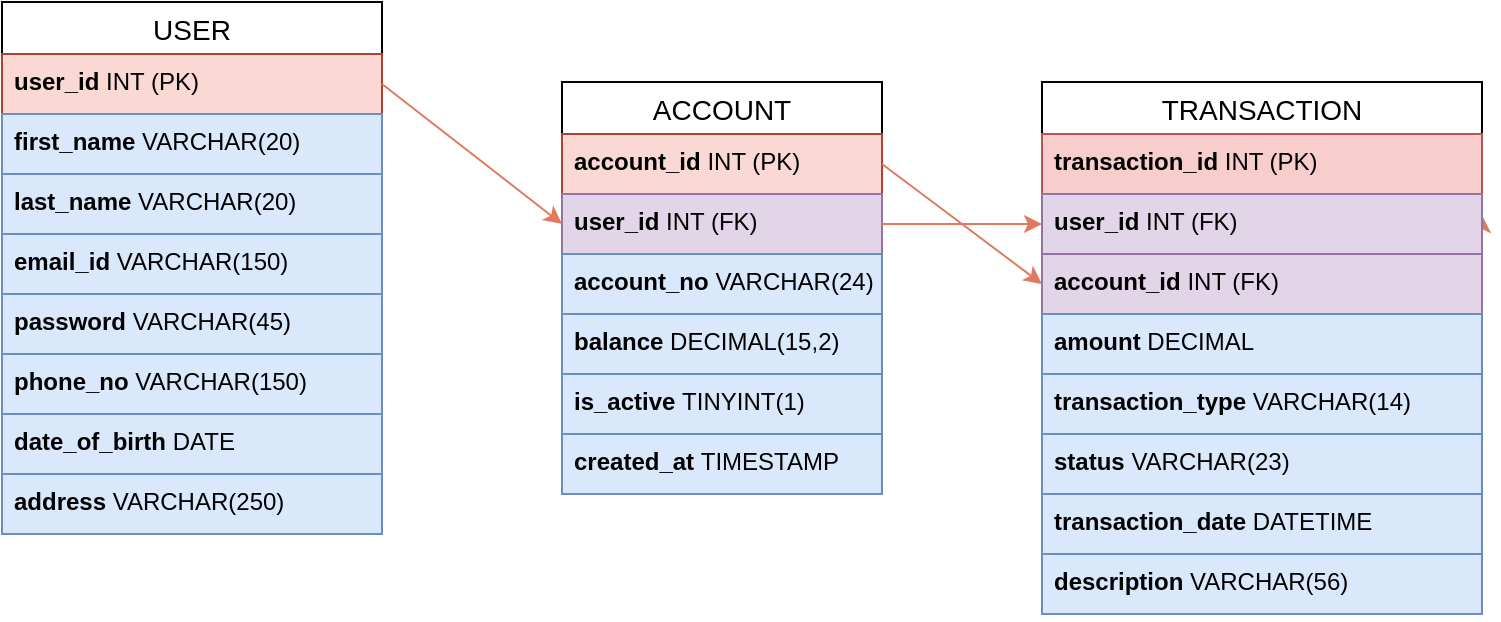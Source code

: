 <mxfile version="26.0.11">
  <diagram name="Page-1" id="YR0rDvhQmWyRNPJq4yoL">
    <mxGraphModel dx="1563" dy="1898" grid="1" gridSize="10" guides="1" tooltips="1" connect="1" arrows="1" fold="1" page="1" pageScale="1" pageWidth="850" pageHeight="1100" math="0" shadow="0">
      <root>
        <mxCell id="0" />
        <mxCell id="1" parent="0" />
        <mxCell id="pQIDcCW_DGdcpO9qJCmn-42" value="USER" style="swimlane;fontStyle=0;childLayout=stackLayout;horizontal=1;startSize=26;horizontalStack=0;resizeParent=1;resizeParentMax=0;resizeLast=0;collapsible=1;marginBottom=0;align=center;fontSize=14;labelBackgroundColor=none;" vertex="1" parent="1">
          <mxGeometry y="-320" width="190" height="266" as="geometry">
            <mxRectangle x="150" y="-280" width="80" height="30" as="alternateBounds" />
          </mxGeometry>
        </mxCell>
        <mxCell id="pQIDcCW_DGdcpO9qJCmn-52" value="&lt;div&gt;&lt;b&gt;user_id&lt;/b&gt; INT (PK)&lt;/div&gt;" style="text;strokeColor=#ae4132;fillColor=#fad9d5;spacingLeft=4;spacingRight=4;overflow=hidden;rotatable=0;points=[[0,0.5],[1,0.5]];portConstraint=eastwest;fontSize=12;whiteSpace=wrap;html=1;labelBackgroundColor=none;" vertex="1" parent="pQIDcCW_DGdcpO9qJCmn-42">
          <mxGeometry y="26" width="190" height="30" as="geometry" />
        </mxCell>
        <mxCell id="pQIDcCW_DGdcpO9qJCmn-45" value="&lt;b&gt;first_name &lt;/b&gt;VARCHAR(20)&lt;div&gt;&lt;br&gt;&lt;/div&gt;&lt;div&gt;&lt;br&gt;&lt;/div&gt;" style="text;strokeColor=#6c8ebf;fillColor=#dae8fc;spacingLeft=4;spacingRight=4;overflow=hidden;rotatable=0;points=[[0,0.5],[1,0.5]];portConstraint=eastwest;fontSize=12;whiteSpace=wrap;html=1;labelBackgroundColor=none;" vertex="1" parent="pQIDcCW_DGdcpO9qJCmn-42">
          <mxGeometry y="56" width="190" height="30" as="geometry" />
        </mxCell>
        <mxCell id="pQIDcCW_DGdcpO9qJCmn-50" value="&lt;b&gt;last_name &lt;/b&gt;VARCHAR(20)" style="text;strokeColor=#6c8ebf;fillColor=#dae8fc;spacingLeft=4;spacingRight=4;overflow=hidden;rotatable=0;points=[[0,0.5],[1,0.5]];portConstraint=eastwest;fontSize=12;whiteSpace=wrap;html=1;labelBackgroundColor=none;" vertex="1" parent="pQIDcCW_DGdcpO9qJCmn-42">
          <mxGeometry y="86" width="190" height="30" as="geometry" />
        </mxCell>
        <mxCell id="pQIDcCW_DGdcpO9qJCmn-51" value="&lt;div&gt;&lt;b&gt;email_id &lt;/b&gt;VARCHAR(150)&lt;/div&gt;" style="text;strokeColor=#6c8ebf;fillColor=#dae8fc;spacingLeft=4;spacingRight=4;overflow=hidden;rotatable=0;points=[[0,0.5],[1,0.5]];portConstraint=eastwest;fontSize=12;whiteSpace=wrap;html=1;labelBackgroundColor=none;" vertex="1" parent="pQIDcCW_DGdcpO9qJCmn-42">
          <mxGeometry y="116" width="190" height="30" as="geometry" />
        </mxCell>
        <mxCell id="pQIDcCW_DGdcpO9qJCmn-61" value="&lt;b&gt;password &lt;/b&gt;VARCHAR(45)" style="text;strokeColor=#6c8ebf;fillColor=#dae8fc;spacingLeft=4;spacingRight=4;overflow=hidden;rotatable=0;points=[[0,0.5],[1,0.5]];portConstraint=eastwest;fontSize=12;whiteSpace=wrap;html=1;labelBackgroundColor=none;" vertex="1" parent="pQIDcCW_DGdcpO9qJCmn-42">
          <mxGeometry y="146" width="190" height="30" as="geometry" />
        </mxCell>
        <mxCell id="pQIDcCW_DGdcpO9qJCmn-53" value="&lt;div&gt;&lt;b&gt;phone_no &lt;/b&gt;VARCHAR(150)&lt;/div&gt;" style="text;strokeColor=#6c8ebf;fillColor=#dae8fc;spacingLeft=4;spacingRight=4;overflow=hidden;rotatable=0;points=[[0,0.5],[1,0.5]];portConstraint=eastwest;fontSize=12;whiteSpace=wrap;html=1;labelBackgroundColor=none;" vertex="1" parent="pQIDcCW_DGdcpO9qJCmn-42">
          <mxGeometry y="176" width="190" height="30" as="geometry" />
        </mxCell>
        <mxCell id="pQIDcCW_DGdcpO9qJCmn-59" value="&lt;b&gt;date_of_birth &lt;/b&gt;DATE" style="text;strokeColor=#6c8ebf;fillColor=#dae8fc;spacingLeft=4;spacingRight=4;overflow=hidden;rotatable=0;points=[[0,0.5],[1,0.5]];portConstraint=eastwest;fontSize=12;whiteSpace=wrap;html=1;labelBackgroundColor=none;" vertex="1" parent="pQIDcCW_DGdcpO9qJCmn-42">
          <mxGeometry y="206" width="190" height="30" as="geometry" />
        </mxCell>
        <mxCell id="pQIDcCW_DGdcpO9qJCmn-60" value="&lt;b&gt;address &lt;/b&gt;VARCHAR(250)" style="text;strokeColor=#6c8ebf;fillColor=#dae8fc;spacingLeft=4;spacingRight=4;overflow=hidden;rotatable=0;points=[[0,0.5],[1,0.5]];portConstraint=eastwest;fontSize=12;whiteSpace=wrap;html=1;labelBackgroundColor=none;" vertex="1" parent="pQIDcCW_DGdcpO9qJCmn-42">
          <mxGeometry y="236" width="190" height="30" as="geometry" />
        </mxCell>
        <mxCell id="pQIDcCW_DGdcpO9qJCmn-66" value="ACCOUNT" style="swimlane;fontStyle=0;childLayout=stackLayout;horizontal=1;startSize=26;horizontalStack=0;resizeParent=1;resizeParentMax=0;resizeLast=0;collapsible=1;marginBottom=0;align=center;fontSize=14;" vertex="1" parent="1">
          <mxGeometry x="280" y="-280" width="160" height="206" as="geometry" />
        </mxCell>
        <mxCell id="pQIDcCW_DGdcpO9qJCmn-67" value="&lt;b&gt;account_id &lt;/b&gt;INT (PK)" style="text;strokeColor=#ae4132;fillColor=#fad9d5;spacingLeft=4;spacingRight=4;overflow=hidden;rotatable=0;points=[[0,0.5],[1,0.5]];portConstraint=eastwest;fontSize=12;whiteSpace=wrap;html=1;" vertex="1" parent="pQIDcCW_DGdcpO9qJCmn-66">
          <mxGeometry y="26" width="160" height="30" as="geometry" />
        </mxCell>
        <mxCell id="pQIDcCW_DGdcpO9qJCmn-68" value="&lt;b&gt;user_id &lt;/b&gt;INT (FK)" style="text;spacingLeft=4;spacingRight=4;overflow=hidden;rotatable=0;points=[[0,0.5],[1,0.5]];portConstraint=eastwest;fontSize=12;whiteSpace=wrap;html=1;fillColor=#e1d5e7;strokeColor=#9673a6;" vertex="1" parent="pQIDcCW_DGdcpO9qJCmn-66">
          <mxGeometry y="56" width="160" height="30" as="geometry" />
        </mxCell>
        <mxCell id="pQIDcCW_DGdcpO9qJCmn-69" value="&lt;span class=&quot;hljs-type&quot;&gt;&lt;b&gt;account_no &lt;/b&gt;VARCHAR&lt;/span&gt;(&lt;span class=&quot;hljs-number&quot;&gt;24&lt;/span&gt;)" style="text;strokeColor=#6c8ebf;fillColor=#dae8fc;spacingLeft=4;spacingRight=4;overflow=hidden;rotatable=0;points=[[0,0.5],[1,0.5]];portConstraint=eastwest;fontSize=12;whiteSpace=wrap;html=1;" vertex="1" parent="pQIDcCW_DGdcpO9qJCmn-66">
          <mxGeometry y="86" width="160" height="30" as="geometry" />
        </mxCell>
        <mxCell id="pQIDcCW_DGdcpO9qJCmn-70" value="&lt;b&gt;balance &lt;/b&gt;&lt;span class=&quot;hljs-type&quot;&gt;DECIMAL&lt;/span&gt;(&lt;span class=&quot;hljs-number&quot;&gt;15&lt;/span&gt;,&lt;span class=&quot;hljs-number&quot;&gt;2&lt;/span&gt;)" style="text;strokeColor=#6c8ebf;fillColor=#dae8fc;spacingLeft=4;spacingRight=4;overflow=hidden;rotatable=0;points=[[0,0.5],[1,0.5]];portConstraint=eastwest;fontSize=12;whiteSpace=wrap;html=1;" vertex="1" parent="pQIDcCW_DGdcpO9qJCmn-66">
          <mxGeometry y="116" width="160" height="30" as="geometry" />
        </mxCell>
        <mxCell id="pQIDcCW_DGdcpO9qJCmn-71" value="&lt;b&gt;is_active &lt;/b&gt;TINYINT(&lt;span class=&quot;hljs-number&quot;&gt;1&lt;/span&gt;)" style="text;strokeColor=#6c8ebf;fillColor=#dae8fc;spacingLeft=4;spacingRight=4;overflow=hidden;rotatable=0;points=[[0,0.5],[1,0.5]];portConstraint=eastwest;fontSize=12;whiteSpace=wrap;html=1;" vertex="1" parent="pQIDcCW_DGdcpO9qJCmn-66">
          <mxGeometry y="146" width="160" height="30" as="geometry" />
        </mxCell>
        <mxCell id="pQIDcCW_DGdcpO9qJCmn-72" value="&lt;b&gt;created_at&amp;nbsp;&lt;/b&gt;TIMESTAMP" style="text;strokeColor=#6c8ebf;fillColor=#dae8fc;spacingLeft=4;spacingRight=4;overflow=hidden;rotatable=0;points=[[0,0.5],[1,0.5]];portConstraint=eastwest;fontSize=12;whiteSpace=wrap;html=1;" vertex="1" parent="pQIDcCW_DGdcpO9qJCmn-66">
          <mxGeometry y="176" width="160" height="30" as="geometry" />
        </mxCell>
        <mxCell id="pQIDcCW_DGdcpO9qJCmn-73" style="edgeStyle=none;rounded=0;orthogonalLoop=1;jettySize=auto;html=1;exitX=1;exitY=0.5;exitDx=0;exitDy=0;strokeColor=#E07A5F;fontColor=#393C56;fillColor=#F2CC8F;entryX=0;entryY=0.5;entryDx=0;entryDy=0;" edge="1" parent="1" source="pQIDcCW_DGdcpO9qJCmn-52" target="pQIDcCW_DGdcpO9qJCmn-68">
          <mxGeometry relative="1" as="geometry">
            <mxPoint x="230" y="-280" as="targetPoint" />
          </mxGeometry>
        </mxCell>
        <mxCell id="pQIDcCW_DGdcpO9qJCmn-74" value="TRANSACTION" style="swimlane;fontStyle=0;childLayout=stackLayout;horizontal=1;startSize=26;horizontalStack=0;resizeParent=1;resizeParentMax=0;resizeLast=0;collapsible=1;marginBottom=0;align=center;fontSize=14;" vertex="1" parent="1">
          <mxGeometry x="520" y="-280" width="220" height="266" as="geometry" />
        </mxCell>
        <mxCell id="pQIDcCW_DGdcpO9qJCmn-75" value="&lt;b&gt; transaction_id &lt;/b&gt;INT (PK)" style="text;strokeColor=#b85450;fillColor=#f8cecc;spacingLeft=4;spacingRight=4;overflow=hidden;rotatable=0;points=[[0,0.5],[1,0.5]];portConstraint=eastwest;fontSize=12;whiteSpace=wrap;html=1;" vertex="1" parent="pQIDcCW_DGdcpO9qJCmn-74">
          <mxGeometry y="26" width="220" height="30" as="geometry" />
        </mxCell>
        <mxCell id="pQIDcCW_DGdcpO9qJCmn-83" style="edgeStyle=none;rounded=0;orthogonalLoop=1;jettySize=auto;html=1;exitX=1;exitY=0.5;exitDx=0;exitDy=0;entryX=1;entryY=0.25;entryDx=0;entryDy=0;strokeColor=#E07A5F;fontColor=#393C56;fillColor=#F2CC8F;" edge="1" parent="pQIDcCW_DGdcpO9qJCmn-74" source="pQIDcCW_DGdcpO9qJCmn-76" target="pQIDcCW_DGdcpO9qJCmn-74">
          <mxGeometry relative="1" as="geometry" />
        </mxCell>
        <mxCell id="pQIDcCW_DGdcpO9qJCmn-76" value="&lt;b&gt;user_id &lt;/b&gt;INT (FK)" style="text;strokeColor=#9673a6;fillColor=#e1d5e7;spacingLeft=4;spacingRight=4;overflow=hidden;rotatable=0;points=[[0,0.5],[1,0.5]];portConstraint=eastwest;fontSize=12;whiteSpace=wrap;html=1;" vertex="1" parent="pQIDcCW_DGdcpO9qJCmn-74">
          <mxGeometry y="56" width="220" height="30" as="geometry" />
        </mxCell>
        <mxCell id="pQIDcCW_DGdcpO9qJCmn-77" value="&lt;b&gt;account_id &lt;/b&gt;INT (FK)" style="text;strokeColor=#9673a6;fillColor=#e1d5e7;spacingLeft=4;spacingRight=4;overflow=hidden;rotatable=0;points=[[0,0.5],[1,0.5]];portConstraint=eastwest;fontSize=12;whiteSpace=wrap;html=1;" vertex="1" parent="pQIDcCW_DGdcpO9qJCmn-74">
          <mxGeometry y="86" width="220" height="30" as="geometry" />
        </mxCell>
        <mxCell id="pQIDcCW_DGdcpO9qJCmn-78" value="&lt;b&gt;amount &lt;/b&gt;DECIMAL" style="text;strokeColor=#6c8ebf;fillColor=#dae8fc;spacingLeft=4;spacingRight=4;overflow=hidden;rotatable=0;points=[[0,0.5],[1,0.5]];portConstraint=eastwest;fontSize=12;whiteSpace=wrap;html=1;" vertex="1" parent="pQIDcCW_DGdcpO9qJCmn-74">
          <mxGeometry y="116" width="220" height="30" as="geometry" />
        </mxCell>
        <mxCell id="pQIDcCW_DGdcpO9qJCmn-79" value="&lt;b&gt;transaction_type &lt;/b&gt;VARCHAR(14)" style="text;strokeColor=#6c8ebf;fillColor=#dae8fc;spacingLeft=4;spacingRight=4;overflow=hidden;rotatable=0;points=[[0,0.5],[1,0.5]];portConstraint=eastwest;fontSize=12;whiteSpace=wrap;html=1;" vertex="1" parent="pQIDcCW_DGdcpO9qJCmn-74">
          <mxGeometry y="146" width="220" height="30" as="geometry" />
        </mxCell>
        <mxCell id="pQIDcCW_DGdcpO9qJCmn-80" value="&lt;b&gt;status &lt;/b&gt;VARCHAR(23)" style="text;strokeColor=#6c8ebf;fillColor=#dae8fc;spacingLeft=4;spacingRight=4;overflow=hidden;rotatable=0;points=[[0,0.5],[1,0.5]];portConstraint=eastwest;fontSize=12;whiteSpace=wrap;html=1;" vertex="1" parent="pQIDcCW_DGdcpO9qJCmn-74">
          <mxGeometry y="176" width="220" height="30" as="geometry" />
        </mxCell>
        <mxCell id="pQIDcCW_DGdcpO9qJCmn-81" value="&lt;b&gt;transaction_date &lt;/b&gt;DATETIME" style="text;strokeColor=#6c8ebf;fillColor=#dae8fc;spacingLeft=4;spacingRight=4;overflow=hidden;rotatable=0;points=[[0,0.5],[1,0.5]];portConstraint=eastwest;fontSize=12;whiteSpace=wrap;html=1;" vertex="1" parent="pQIDcCW_DGdcpO9qJCmn-74">
          <mxGeometry y="206" width="220" height="30" as="geometry" />
        </mxCell>
        <mxCell id="pQIDcCW_DGdcpO9qJCmn-82" value="&lt;b&gt;description &lt;/b&gt;VARCHAR(56)" style="text;strokeColor=#6c8ebf;fillColor=#dae8fc;spacingLeft=4;spacingRight=4;overflow=hidden;rotatable=0;points=[[0,0.5],[1,0.5]];portConstraint=eastwest;fontSize=12;whiteSpace=wrap;html=1;" vertex="1" parent="pQIDcCW_DGdcpO9qJCmn-74">
          <mxGeometry y="236" width="220" height="30" as="geometry" />
        </mxCell>
        <mxCell id="pQIDcCW_DGdcpO9qJCmn-85" style="edgeStyle=none;rounded=0;orthogonalLoop=1;jettySize=auto;html=1;exitX=1;exitY=0.5;exitDx=0;exitDy=0;entryX=0;entryY=0.5;entryDx=0;entryDy=0;strokeColor=#E07A5F;fontColor=#393C56;fillColor=#F2CC8F;" edge="1" parent="1" source="pQIDcCW_DGdcpO9qJCmn-67" target="pQIDcCW_DGdcpO9qJCmn-77">
          <mxGeometry relative="1" as="geometry" />
        </mxCell>
        <mxCell id="pQIDcCW_DGdcpO9qJCmn-86" style="edgeStyle=none;rounded=0;orthogonalLoop=1;jettySize=auto;html=1;exitX=1;exitY=0.5;exitDx=0;exitDy=0;entryX=0;entryY=0.5;entryDx=0;entryDy=0;strokeColor=#E07A5F;fontColor=#393C56;fillColor=#F2CC8F;" edge="1" parent="1" source="pQIDcCW_DGdcpO9qJCmn-68" target="pQIDcCW_DGdcpO9qJCmn-76">
          <mxGeometry relative="1" as="geometry" />
        </mxCell>
      </root>
    </mxGraphModel>
  </diagram>
</mxfile>

